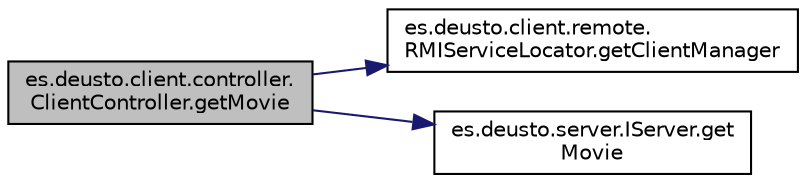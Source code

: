 digraph "es.deusto.client.controller.ClientController.getMovie"
{
 // LATEX_PDF_SIZE
  edge [fontname="Helvetica",fontsize="10",labelfontname="Helvetica",labelfontsize="10"];
  node [fontname="Helvetica",fontsize="10",shape=record];
  rankdir="LR";
  Node15 [label="es.deusto.client.controller.\lClientController.getMovie",height=0.2,width=0.4,color="black", fillcolor="grey75", style="filled", fontcolor="black",tooltip=" "];
  Node15 -> Node16 [color="midnightblue",fontsize="10",style="solid"];
  Node16 [label="es.deusto.client.remote.\lRMIServiceLocator.getClientManager",height=0.2,width=0.4,color="black", fillcolor="white", style="filled",URL="$classes_1_1deusto_1_1client_1_1remote_1_1_r_m_i_service_locator.html#ade08376a63a3e1a5ca512986e86478d5",tooltip=" "];
  Node15 -> Node17 [color="midnightblue",fontsize="10",style="solid"];
  Node17 [label="es.deusto.server.IServer.get\lMovie",height=0.2,width=0.4,color="black", fillcolor="white", style="filled",URL="$interfacees_1_1deusto_1_1server_1_1_i_server.html#a2b7883e416d98a7c92de13cbed7af450",tooltip=" "];
}
